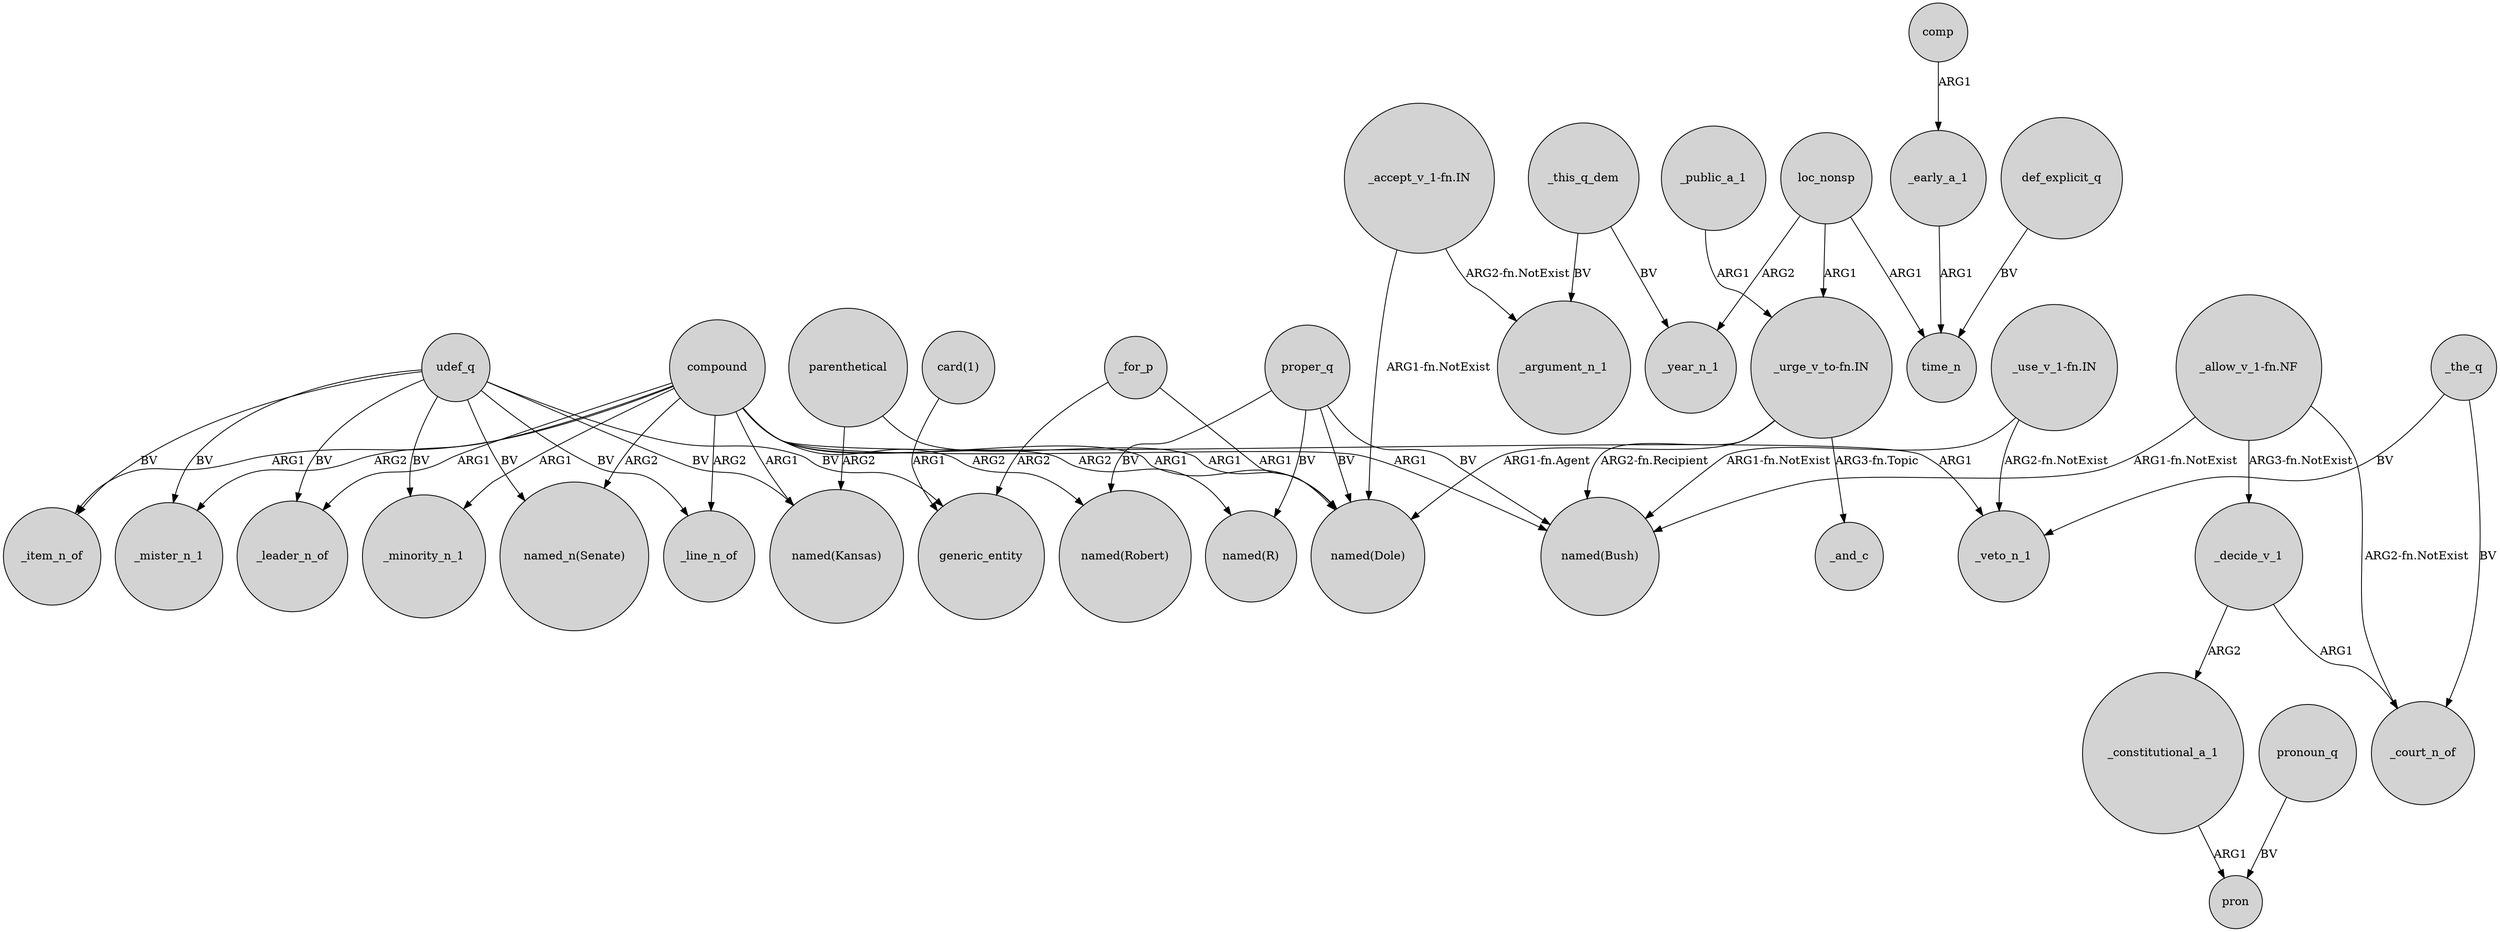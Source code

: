 digraph {
	node [shape=circle style=filled]
	compound -> _line_n_of [label=ARG2]
	udef_q -> generic_entity [label=BV]
	"_accept_v_1-fn.IN" -> "named(Dole)" [label="ARG1-fn.NotExist"]
	compound -> "named(R)" [label=ARG2]
	_decide_v_1 -> _constitutional_a_1 [label=ARG2]
	def_explicit_q -> time_n [label=BV]
	_for_p -> "named(Dole)" [label=ARG1]
	udef_q -> _minority_n_1 [label=BV]
	compound -> _mister_n_1 [label=ARG2]
	compound -> "named(Robert)" [label=ARG2]
	_the_q -> _veto_n_1 [label=BV]
	_for_p -> generic_entity [label=ARG2]
	udef_q -> _mister_n_1 [label=BV]
	_the_q -> _court_n_of [label=BV]
	compound -> _leader_n_of [label=ARG1]
	compound -> "named(Dole)" [label=ARG1]
	"_use_v_1-fn.IN" -> _veto_n_1 [label="ARG2-fn.NotExist"]
	loc_nonsp -> time_n [label=ARG1]
	_public_a_1 -> "_urge_v_to-fn.IN" [label=ARG1]
	proper_q -> "named(Dole)" [label=BV]
	_this_q_dem -> _argument_n_1 [label=BV]
	"_urge_v_to-fn.IN" -> "named(Bush)" [label="ARG2-fn.Recipient"]
	pronoun_q -> pron [label=BV]
	compound -> _item_n_of [label=ARG1]
	udef_q -> _item_n_of [label=BV]
	loc_nonsp -> "_urge_v_to-fn.IN" [label=ARG1]
	proper_q -> "named(Robert)" [label=BV]
	udef_q -> _line_n_of [label=BV]
	compound -> "named_n(Senate)" [label=ARG2]
	compound -> _minority_n_1 [label=ARG1]
	udef_q -> "named(Kansas)" [label=BV]
	loc_nonsp -> _year_n_1 [label=ARG2]
	proper_q -> "named(Bush)" [label=BV]
	"_urge_v_to-fn.IN" -> "named(Dole)" [label="ARG1-fn.Agent"]
	parenthetical -> "named(Kansas)" [label=ARG2]
	"_urge_v_to-fn.IN" -> _and_c [label="ARG3-fn.Topic"]
	"_use_v_1-fn.IN" -> "named(Bush)" [label="ARG1-fn.NotExist"]
	_constitutional_a_1 -> pron [label=ARG1]
	udef_q -> "named_n(Senate)" [label=BV]
	_early_a_1 -> time_n [label=ARG1]
	"card(1)" -> generic_entity [label=ARG1]
	proper_q -> "named(R)" [label=BV]
	parenthetical -> "named(Dole)" [label=ARG1]
	_decide_v_1 -> _court_n_of [label=ARG1]
	compound -> "named(Kansas)" [label=ARG1]
	compound -> _veto_n_1 [label=ARG1]
	"_allow_v_1-fn.NF" -> _court_n_of [label="ARG2-fn.NotExist"]
	comp -> _early_a_1 [label=ARG1]
	udef_q -> _leader_n_of [label=BV]
	"_allow_v_1-fn.NF" -> _decide_v_1 [label="ARG3-fn.NotExist"]
	"_allow_v_1-fn.NF" -> "named(Bush)" [label="ARG1-fn.NotExist"]
	compound -> "named(Bush)" [label=ARG1]
	"_accept_v_1-fn.IN" -> _argument_n_1 [label="ARG2-fn.NotExist"]
	_this_q_dem -> _year_n_1 [label=BV]
}
